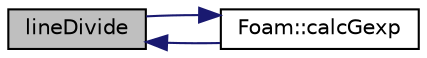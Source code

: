 digraph "lineDivide"
{
  bgcolor="transparent";
  edge [fontname="Helvetica",fontsize="10",labelfontname="Helvetica",labelfontsize="10"];
  node [fontname="Helvetica",fontsize="10",shape=record];
  rankdir="LR";
  Node1 [label="lineDivide",height=0.2,width=0.4,color="black", fillcolor="grey75", style="filled", fontcolor="black"];
  Node1 -> Node2 [dir="back",color="midnightblue",fontsize="10",style="solid",fontname="Helvetica"];
  Node2 [label="Foam::calcGexp",height=0.2,width=0.4,color="black",URL="$a10733.html#a73a7a15a32caa315a04c611853d9bcf2",tooltip="Calculate the geometric expension factor from the expansion ratio. "];
  Node2 -> Node1 [dir="back",color="midnightblue",fontsize="10",style="solid",fontname="Helvetica"];
}
